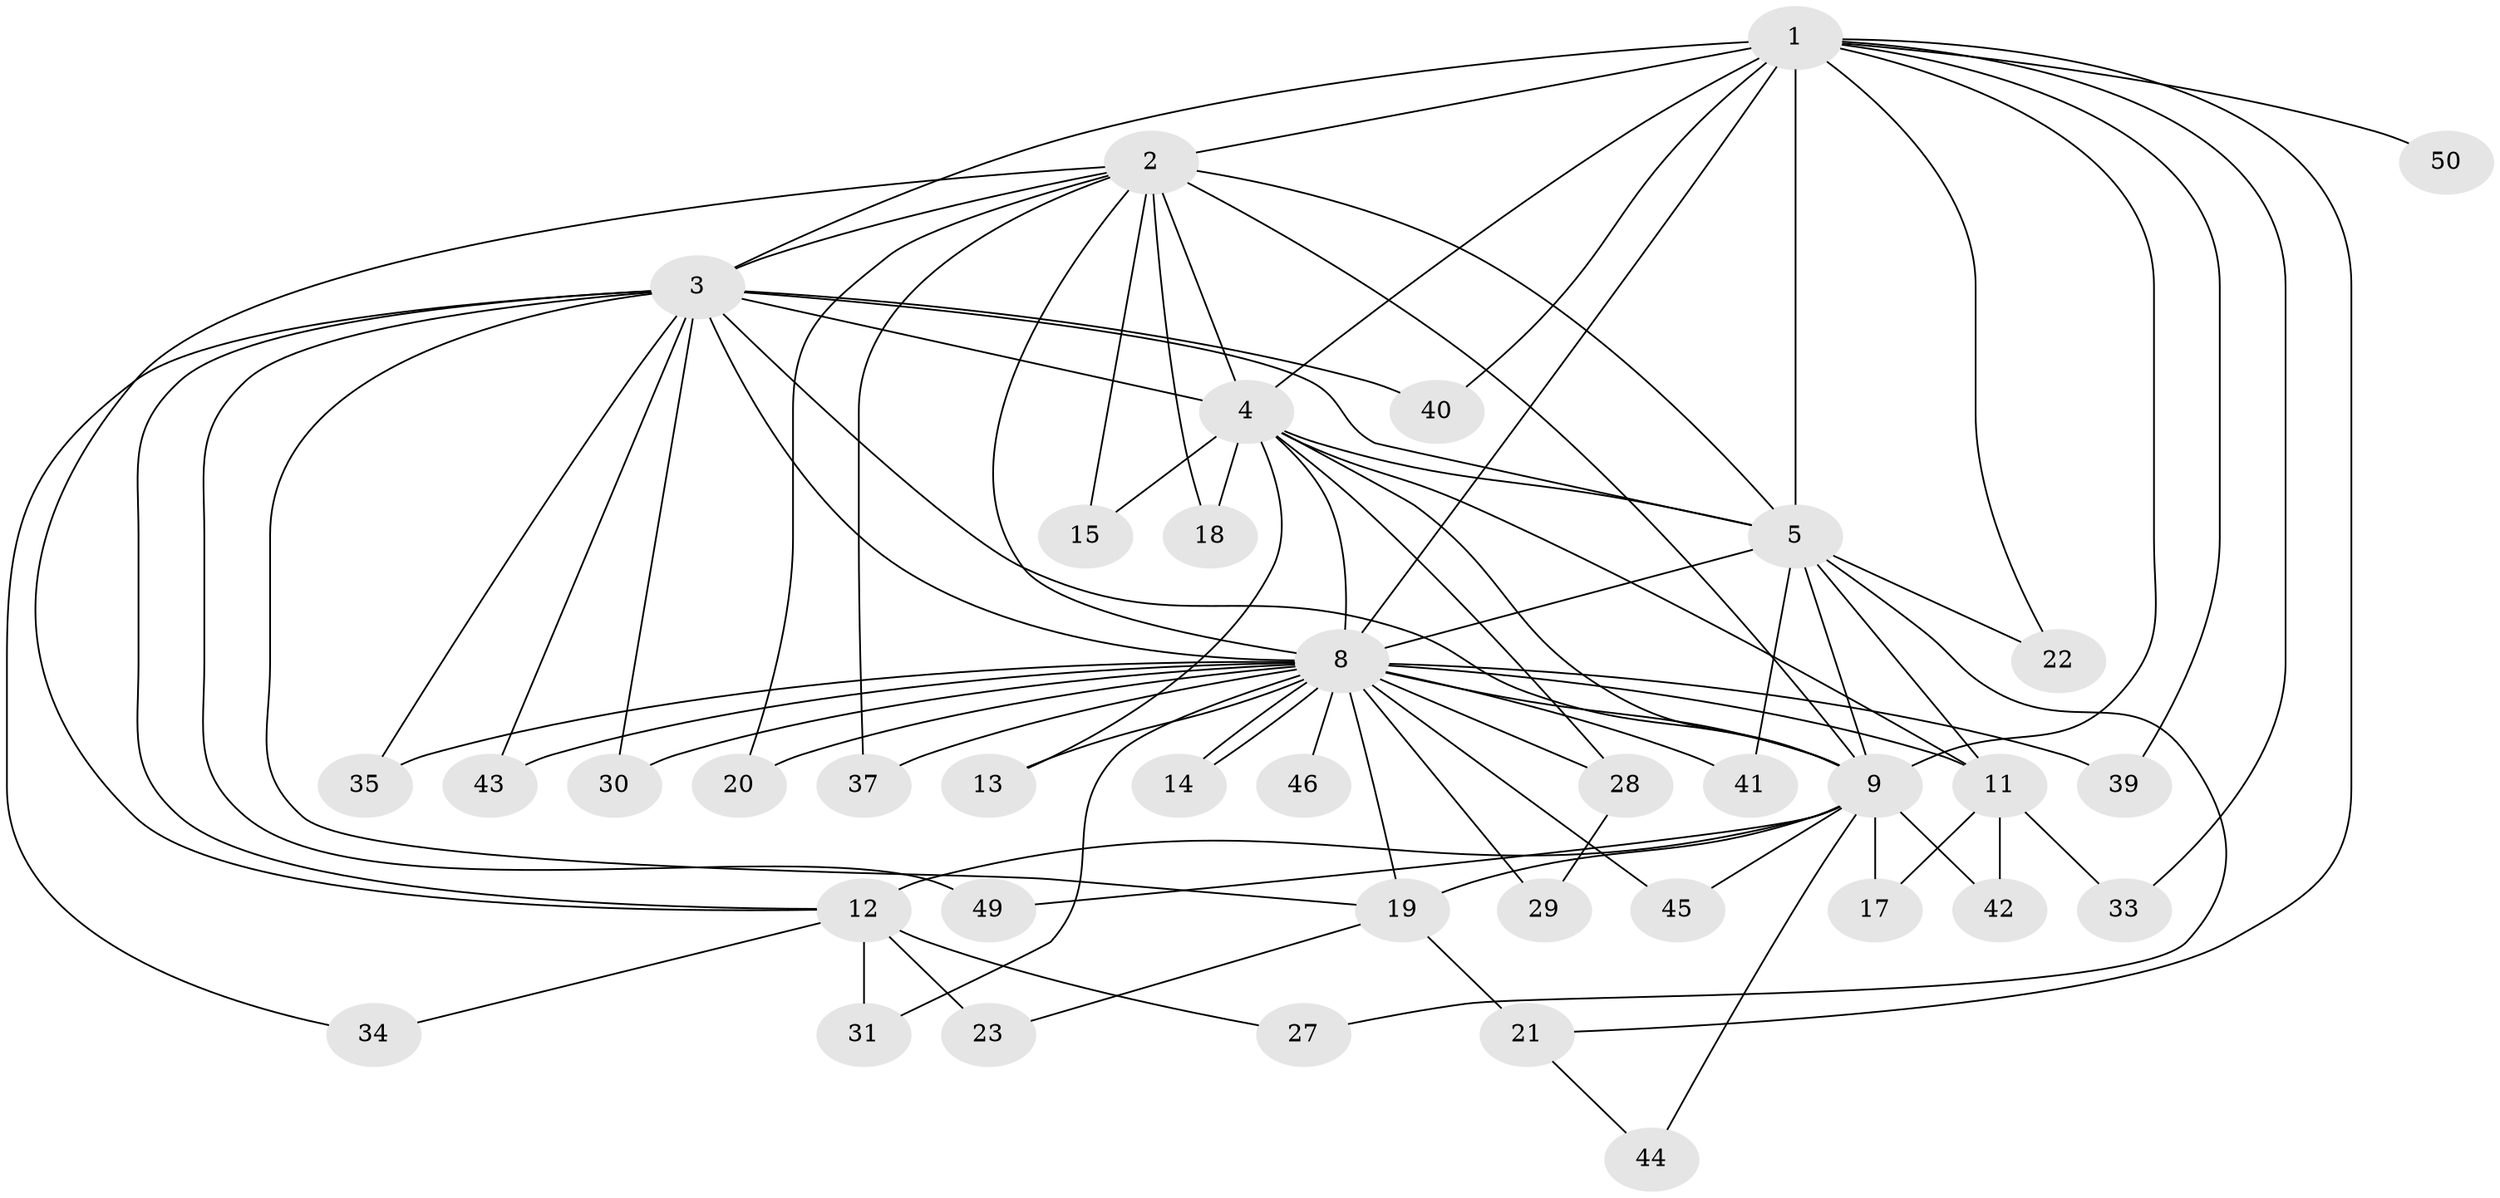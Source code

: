 // Generated by graph-tools (version 1.1) at 2025/51/02/27/25 19:51:51]
// undirected, 38 vertices, 84 edges
graph export_dot {
graph [start="1"]
  node [color=gray90,style=filled];
  1 [super="+6"];
  2 [super="+36"];
  3 [super="+32"];
  4 [super="+24"];
  5 [super="+7"];
  8 [super="+10"];
  9 [super="+16"];
  11 [super="+26"];
  12 [super="+47"];
  13;
  14;
  15;
  17;
  18;
  19 [super="+25"];
  20;
  21 [super="+38"];
  22;
  23 [super="+48"];
  27;
  28;
  29;
  30;
  31;
  33;
  34;
  35;
  37;
  39;
  40;
  41;
  42;
  43;
  44;
  45;
  46;
  49;
  50;
  1 -- 2 [weight=2];
  1 -- 3 [weight=2];
  1 -- 4 [weight=2];
  1 -- 5 [weight=4];
  1 -- 8 [weight=4];
  1 -- 9 [weight=3];
  1 -- 22;
  1 -- 33;
  1 -- 39;
  1 -- 40;
  1 -- 50 [weight=2];
  1 -- 21;
  2 -- 3;
  2 -- 4;
  2 -- 5 [weight=3];
  2 -- 8 [weight=2];
  2 -- 9;
  2 -- 15;
  2 -- 18;
  2 -- 20;
  2 -- 37;
  2 -- 12;
  3 -- 4;
  3 -- 5 [weight=2];
  3 -- 8 [weight=2];
  3 -- 9 [weight=2];
  3 -- 12;
  3 -- 19;
  3 -- 30;
  3 -- 34;
  3 -- 35;
  3 -- 40;
  3 -- 43;
  3 -- 49;
  4 -- 5 [weight=3];
  4 -- 8 [weight=2];
  4 -- 9;
  4 -- 13;
  4 -- 15;
  4 -- 18;
  4 -- 28;
  4 -- 11;
  5 -- 8 [weight=4];
  5 -- 9 [weight=2];
  5 -- 11;
  5 -- 22;
  5 -- 27;
  5 -- 41;
  8 -- 9 [weight=2];
  8 -- 11;
  8 -- 13;
  8 -- 14;
  8 -- 14;
  8 -- 19;
  8 -- 35;
  8 -- 37;
  8 -- 41;
  8 -- 45;
  8 -- 39;
  8 -- 43;
  8 -- 46;
  8 -- 20;
  8 -- 28;
  8 -- 29;
  8 -- 30;
  8 -- 31;
  9 -- 12;
  9 -- 17;
  9 -- 42;
  9 -- 44;
  9 -- 49;
  9 -- 45;
  9 -- 19;
  11 -- 17;
  11 -- 33;
  11 -- 42;
  12 -- 23 [weight=2];
  12 -- 27;
  12 -- 31;
  12 -- 34;
  19 -- 21 [weight=2];
  19 -- 23;
  21 -- 44;
  28 -- 29;
}
